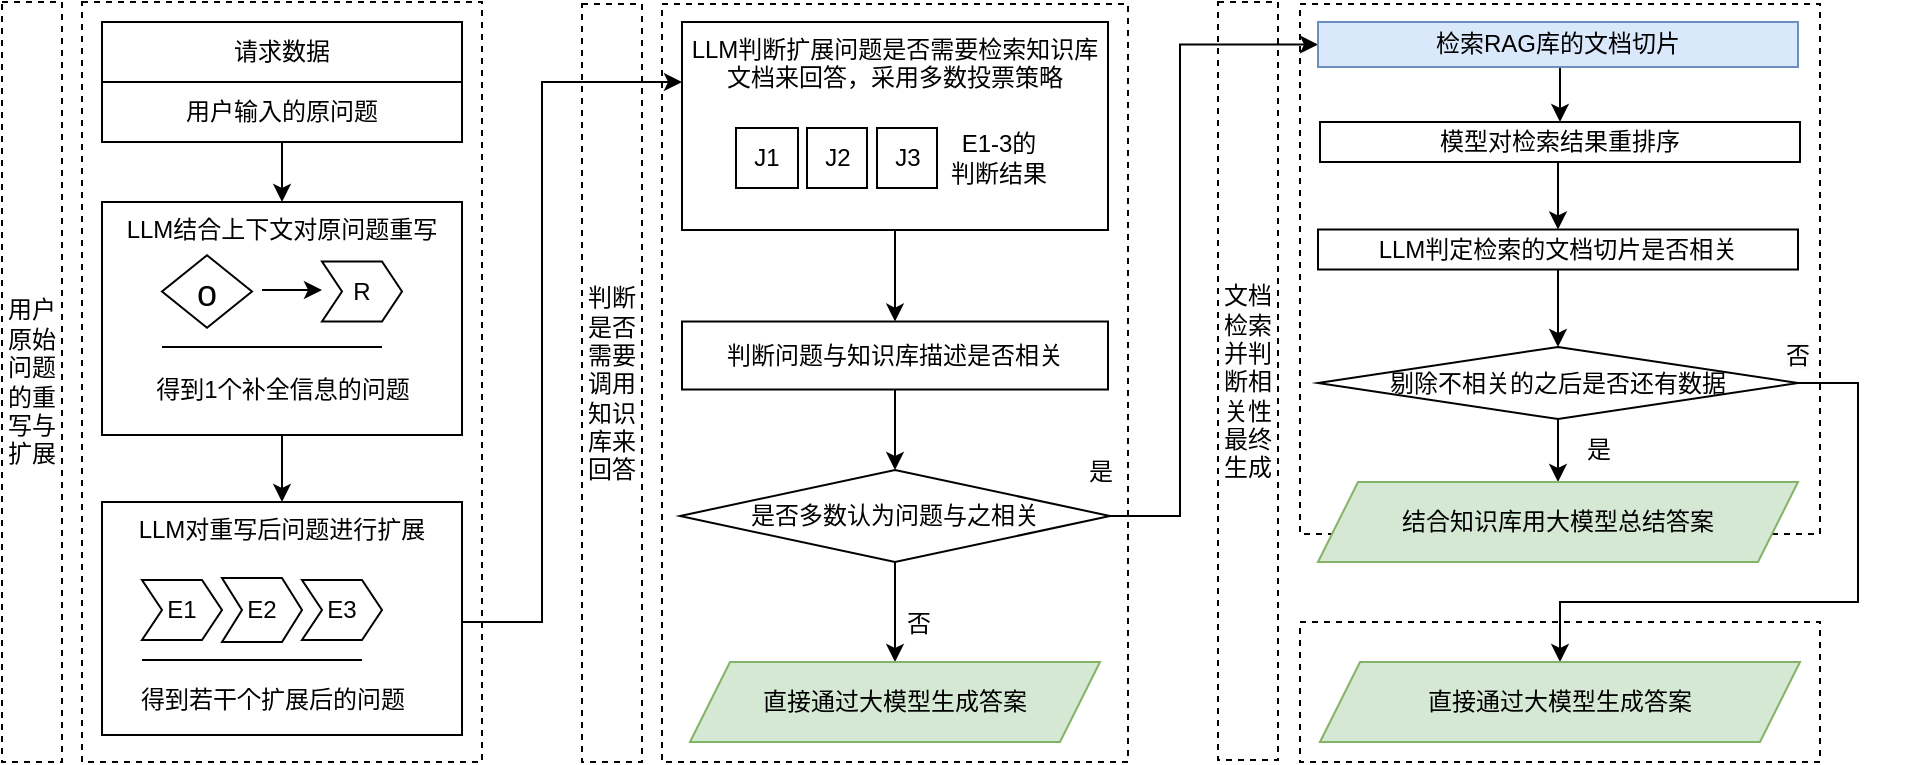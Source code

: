 <mxfile version="20.8.16" type="device"><diagram id="xMXW9Uo_IGljZNV8ry3f" name="问答流程图"><mxGraphModel dx="1242" dy="827" grid="0" gridSize="10" guides="1" tooltips="1" connect="1" arrows="1" fold="1" page="1" pageScale="1" pageWidth="1169" pageHeight="827" math="0" shadow="0"><root><mxCell id="0"/><mxCell id="1" parent="0"/><mxCell id="FsgQISd1LH2T6p4KLEe5-5" value="" style="rounded=0;whiteSpace=wrap;html=1;dashed=1;fillColor=none;" parent="1" vertex="1"><mxGeometry x="689" y="81" width="260" height="265" as="geometry"/></mxCell><mxCell id="2X_0j4TkVOiRcLx9NtMT-1" value="" style="rounded=0;whiteSpace=wrap;html=1;dashed=1;fillColor=none;" parent="1" vertex="1"><mxGeometry x="689" y="390" width="260" height="70" as="geometry"/></mxCell><mxCell id="4t5ncPkYwGLC8xgN8YPT-1" value="&lt;meta charset=&quot;utf-8&quot;&gt;&lt;span style=&quot;color: rgb(0, 0, 0); font-family: Helvetica; font-size: 12px; font-style: normal; font-variant-ligatures: normal; font-variant-caps: normal; font-weight: 400; letter-spacing: normal; orphans: 2; text-align: center; text-indent: 0px; text-transform: none; widows: 2; word-spacing: 0px; -webkit-text-stroke-width: 0px; background-color: rgb(251, 251, 251); text-decoration-thickness: initial; text-decoration-style: initial; text-decoration-color: initial; float: none; display: inline !important;&quot;&gt;问题重写&lt;/span&gt;" style="rounded=0;whiteSpace=wrap;html=1;dashed=1;fillColor=none;" parent="1" vertex="1"><mxGeometry x="80" y="80" width="200" height="380" as="geometry"/></mxCell><mxCell id="4t5ncPkYwGLC8xgN8YPT-3" value="LLM对重写后问题进行扩展" style="rounded=0;whiteSpace=wrap;html=1;verticalAlign=top;" parent="1" vertex="1"><mxGeometry x="90" y="330" width="180" height="116.5" as="geometry"/></mxCell><mxCell id="4t5ncPkYwGLC8xgN8YPT-4" value="" style="endArrow=none;html=1;rounded=0;" parent="1" edge="1"><mxGeometry width="50" height="50" relative="1" as="geometry"><mxPoint x="110" y="409" as="sourcePoint"/><mxPoint x="220" y="409" as="targetPoint"/></mxGeometry></mxCell><mxCell id="4t5ncPkYwGLC8xgN8YPT-6" value="得到若干个扩展后的问题" style="text;html=1;align=center;verticalAlign=middle;resizable=0;points=[];autosize=1;strokeColor=none;fillColor=none;" parent="1" vertex="1"><mxGeometry x="95" y="414" width="160" height="30" as="geometry"/></mxCell><mxCell id="4t5ncPkYwGLC8xgN8YPT-8" value="E1" style="shape=step;perimeter=stepPerimeter;whiteSpace=wrap;html=1;fixedSize=1;size=10;" parent="1" vertex="1"><mxGeometry x="110" y="369" width="40" height="30" as="geometry"/></mxCell><mxCell id="4t5ncPkYwGLC8xgN8YPT-9" value="E2" style="shape=step;perimeter=stepPerimeter;whiteSpace=wrap;html=1;fixedSize=1;size=10;" parent="1" vertex="1"><mxGeometry x="150" y="368" width="40" height="32" as="geometry"/></mxCell><mxCell id="4t5ncPkYwGLC8xgN8YPT-10" value="E3" style="shape=step;perimeter=stepPerimeter;whiteSpace=wrap;html=1;fixedSize=1;size=10;" parent="1" vertex="1"><mxGeometry x="190" y="369" width="40" height="30" as="geometry"/></mxCell><mxCell id="4t5ncPkYwGLC8xgN8YPT-12" value="用户原始问题的重写与扩展" style="rounded=0;whiteSpace=wrap;html=1;dashed=1;fillColor=none;" parent="1" vertex="1"><mxGeometry x="40" y="80" width="30" height="380" as="geometry"/></mxCell><mxCell id="4t5ncPkYwGLC8xgN8YPT-16" style="edgeStyle=orthogonalEdgeStyle;rounded=0;orthogonalLoop=1;jettySize=auto;html=1;entryX=0.5;entryY=0;entryDx=0;entryDy=0;" parent="1" source="4t5ncPkYwGLC8xgN8YPT-13" target="8svtO1iy2ASNzOTCCchG-14" edge="1"><mxGeometry relative="1" as="geometry"><mxPoint x="180" y="170" as="targetPoint"/></mxGeometry></mxCell><mxCell id="4t5ncPkYwGLC8xgN8YPT-13" value="请求数据" style="swimlane;fontStyle=0;childLayout=stackLayout;horizontal=1;startSize=30;horizontalStack=0;resizeParent=1;resizeParentMax=0;resizeLast=0;collapsible=0;marginBottom=0;whiteSpace=wrap;html=1;" parent="1" vertex="1"><mxGeometry x="90" y="90" width="180" height="60" as="geometry"/></mxCell><mxCell id="4t5ncPkYwGLC8xgN8YPT-14" value="用户输入的原问题" style="text;strokeColor=none;fillColor=none;align=center;verticalAlign=middle;spacingLeft=4;spacingRight=4;overflow=hidden;points=[[0,0.5],[1,0.5]];portConstraint=eastwest;rotatable=0;whiteSpace=wrap;html=1;" parent="4t5ncPkYwGLC8xgN8YPT-13" vertex="1"><mxGeometry y="30" width="180" height="30" as="geometry"/></mxCell><mxCell id="rxJRogpx3U9qMS43dBn2-1" value="" style="rounded=0;whiteSpace=wrap;html=1;dashed=1;fillColor=none;" parent="1" vertex="1"><mxGeometry x="370" y="81" width="233" height="379" as="geometry"/></mxCell><mxCell id="rxJRogpx3U9qMS43dBn2-3" value="LLM判断扩展问题是否需要检索&lt;span style=&quot;background-color: initial;&quot;&gt;知识库文档来回答，采用多数投票策略&lt;/span&gt;" style="rounded=0;whiteSpace=wrap;html=1;verticalAlign=top;" parent="1" vertex="1"><mxGeometry x="380" y="90" width="213" height="104" as="geometry"/></mxCell><mxCell id="rxJRogpx3U9qMS43dBn2-4" value="J2" style="rounded=0;whiteSpace=wrap;html=1;" parent="1" vertex="1"><mxGeometry x="442.5" y="143" width="30" height="30" as="geometry"/></mxCell><mxCell id="rxJRogpx3U9qMS43dBn2-5" value="J1" style="rounded=0;whiteSpace=wrap;html=1;" parent="1" vertex="1"><mxGeometry x="407" y="143" width="31" height="30" as="geometry"/></mxCell><mxCell id="rxJRogpx3U9qMS43dBn2-6" value="J3" style="rounded=0;whiteSpace=wrap;html=1;" parent="1" vertex="1"><mxGeometry x="477.5" y="143" width="30" height="30" as="geometry"/></mxCell><mxCell id="rxJRogpx3U9qMS43dBn2-7" value="E1-3的&lt;div&gt;判断结果&lt;/div&gt;" style="text;html=1;align=center;verticalAlign=middle;resizable=0;points=[];autosize=1;strokeColor=none;fillColor=none;" parent="1" vertex="1"><mxGeometry x="502.5" y="138" width="70" height="40" as="geometry"/></mxCell><mxCell id="rxJRogpx3U9qMS43dBn2-8" style="edgeStyle=orthogonalEdgeStyle;rounded=0;orthogonalLoop=1;jettySize=auto;html=1;exitX=0.5;exitY=1;exitDx=0;exitDy=0;entryX=0.5;entryY=0;entryDx=0;entryDy=0;" parent="1" source="rxJRogpx3U9qMS43dBn2-9" target="rxJRogpx3U9qMS43dBn2-14" edge="1"><mxGeometry relative="1" as="geometry"><mxPoint x="480.0" y="241" as="targetPoint"/></mxGeometry></mxCell><mxCell id="zy8RCt8LrtVEhTNk36q6-2" style="edgeStyle=orthogonalEdgeStyle;rounded=0;orthogonalLoop=1;jettySize=auto;html=1;entryX=0;entryY=0.5;entryDx=0;entryDy=0;exitX=1;exitY=0.5;exitDx=0;exitDy=0;" parent="1" source="rxJRogpx3U9qMS43dBn2-9" target="rxJRogpx3U9qMS43dBn2-17" edge="1"><mxGeometry relative="1" as="geometry"><Array as="points"><mxPoint x="629" y="337"/><mxPoint x="629" y="101"/></Array></mxGeometry></mxCell><mxCell id="rxJRogpx3U9qMS43dBn2-9" value="是否多数认为问题与之相关" style="rhombus;whiteSpace=wrap;html=1;" parent="1" vertex="1"><mxGeometry x="379" y="314" width="215" height="46" as="geometry"/></mxCell><mxCell id="rxJRogpx3U9qMS43dBn2-11" value="否" style="text;html=1;align=center;verticalAlign=middle;resizable=0;points=[];autosize=1;strokeColor=none;fillColor=none;" parent="1" vertex="1"><mxGeometry x="477.5" y="376" width="40" height="30" as="geometry"/></mxCell><mxCell id="rxJRogpx3U9qMS43dBn2-12" value="判断是否需要调用知识库来回答" style="rounded=0;whiteSpace=wrap;html=1;dashed=1;fillColor=none;" parent="1" vertex="1"><mxGeometry x="330" y="81" width="30" height="379" as="geometry"/></mxCell><mxCell id="rxJRogpx3U9qMS43dBn2-13" value="是" style="text;html=1;align=center;verticalAlign=middle;resizable=0;points=[];autosize=1;strokeColor=none;fillColor=none;" parent="1" vertex="1"><mxGeometry x="569" y="300" width="40" height="30" as="geometry"/></mxCell><mxCell id="rxJRogpx3U9qMS43dBn2-14" value="直接通过大模型生成答案" style="shape=parallelogram;perimeter=parallelogramPerimeter;whiteSpace=wrap;html=1;fixedSize=1;fillColor=#d5e8d4;strokeColor=#82b366;" parent="1" vertex="1"><mxGeometry x="384" y="410" width="205" height="40" as="geometry"/></mxCell><mxCell id="zy8RCt8LrtVEhTNk36q6-3" style="edgeStyle=orthogonalEdgeStyle;rounded=0;orthogonalLoop=1;jettySize=auto;html=1;exitX=0.5;exitY=1;exitDx=0;exitDy=0;entryX=0.5;entryY=0;entryDx=0;entryDy=0;" parent="1" source="rxJRogpx3U9qMS43dBn2-17" target="zy8RCt8LrtVEhTNk36q6-1" edge="1"><mxGeometry relative="1" as="geometry"/></mxCell><mxCell id="rxJRogpx3U9qMS43dBn2-17" value="检索RAG库的文档切片" style="rounded=0;whiteSpace=wrap;html=1;fillColor=#dae8fc;strokeColor=#6c8ebf;" parent="1" vertex="1"><mxGeometry x="698" y="90" width="240" height="22.5" as="geometry"/></mxCell><mxCell id="zy8RCt8LrtVEhTNk36q6-1" value="模型对检索结果重排序" style="rounded=0;whiteSpace=wrap;html=1;verticalAlign=middle;" parent="1" vertex="1"><mxGeometry x="699" y="140" width="240" height="20" as="geometry"/></mxCell><mxCell id="FsgQISd1LH2T6p4KLEe5-3" style="edgeStyle=orthogonalEdgeStyle;rounded=0;orthogonalLoop=1;jettySize=auto;html=1;exitX=0.5;exitY=1;exitDx=0;exitDy=0;entryX=0.5;entryY=0;entryDx=0;entryDy=0;" parent="1" source="FsgQISd1LH2T6p4KLEe5-1" target="FsgQISd1LH2T6p4KLEe5-2" edge="1"><mxGeometry relative="1" as="geometry"/></mxCell><mxCell id="2X_0j4TkVOiRcLx9NtMT-2" style="edgeStyle=orthogonalEdgeStyle;rounded=0;orthogonalLoop=1;jettySize=auto;html=1;entryX=0.5;entryY=0;entryDx=0;entryDy=0;" parent="1" source="FsgQISd1LH2T6p4KLEe5-1" target="FsgQISd1LH2T6p4KLEe5-6" edge="1"><mxGeometry relative="1" as="geometry"><Array as="points"><mxPoint x="968" y="271"/><mxPoint x="968" y="380"/><mxPoint x="819" y="380"/></Array></mxGeometry></mxCell><mxCell id="FsgQISd1LH2T6p4KLEe5-1" value="剔除不相关的之后是否还有数据" style="rhombus;whiteSpace=wrap;html=1;" parent="1" vertex="1"><mxGeometry x="698" y="252.5" width="240" height="36" as="geometry"/></mxCell><mxCell id="FsgQISd1LH2T6p4KLEe5-2" value="结合知识库用大模型总结答案" style="shape=parallelogram;perimeter=parallelogramPerimeter;whiteSpace=wrap;html=1;fixedSize=1;fillColor=#d5e8d4;strokeColor=#82b366;" parent="1" vertex="1"><mxGeometry x="698" y="320" width="240" height="40" as="geometry"/></mxCell><mxCell id="FsgQISd1LH2T6p4KLEe5-4" value="是" style="text;html=1;align=center;verticalAlign=middle;resizable=0;points=[];autosize=1;strokeColor=none;fillColor=none;" parent="1" vertex="1"><mxGeometry x="818" y="288.5" width="40" height="30" as="geometry"/></mxCell><mxCell id="FsgQISd1LH2T6p4KLEe5-6" value="直接通过大模型生成答案" style="shape=parallelogram;perimeter=parallelogramPerimeter;whiteSpace=wrap;html=1;fixedSize=1;fillColor=#d5e8d4;strokeColor=#82b366;" parent="1" vertex="1"><mxGeometry x="699" y="410" width="240" height="40" as="geometry"/></mxCell><mxCell id="k5le039H8Ctma-MrDCUP-7" style="edgeStyle=orthogonalEdgeStyle;rounded=0;orthogonalLoop=1;jettySize=auto;html=1;entryX=0.5;entryY=0;entryDx=0;entryDy=0;exitX=0.5;exitY=1;exitDx=0;exitDy=0;" parent="1" source="8svtO1iy2ASNzOTCCchG-19" target="rxJRogpx3U9qMS43dBn2-9" edge="1"><mxGeometry relative="1" as="geometry"><mxPoint x="480" y="280" as="targetPoint"/><mxPoint x="470" y="310" as="sourcePoint"/></mxGeometry></mxCell><mxCell id="8svtO1iy2ASNzOTCCchG-2" value="LLM判定检索的文档切片是否相关" style="rounded=0;whiteSpace=wrap;html=1;verticalAlign=middle;" parent="1" vertex="1"><mxGeometry x="698" y="193.75" width="240" height="20" as="geometry"/></mxCell><mxCell id="8svtO1iy2ASNzOTCCchG-6" style="edgeStyle=orthogonalEdgeStyle;rounded=0;orthogonalLoop=1;jettySize=auto;html=1;entryX=0.5;entryY=0;entryDx=0;entryDy=0;exitX=0.5;exitY=1;exitDx=0;exitDy=0;" parent="1" source="8svtO1iy2ASNzOTCCchG-2" target="FsgQISd1LH2T6p4KLEe5-1" edge="1"><mxGeometry relative="1" as="geometry"><mxPoint x="828" y="215" as="targetPoint"/><mxPoint x="818" y="230" as="sourcePoint"/><Array as="points"/></mxGeometry></mxCell><mxCell id="8svtO1iy2ASNzOTCCchG-7" value="&lt;span style=&quot;color: rgb(0, 0, 0); font-family: Helvetica; font-size: 12px; font-style: normal; font-variant-ligatures: normal; font-variant-caps: normal; font-weight: 400; letter-spacing: normal; orphans: 2; text-align: center; text-indent: 0px; text-transform: none; widows: 2; word-spacing: 0px; -webkit-text-stroke-width: 0px; background-color: rgb(251, 251, 251); text-decoration-thickness: initial; text-decoration-style: initial; text-decoration-color: initial; float: none; display: inline !important;&quot;&gt;否&lt;br&gt;&lt;br&gt;&lt;/span&gt;" style="text;whiteSpace=wrap;html=1;fontSize=20;fontFamily=Architects Daughter;" parent="1" vertex="1"><mxGeometry x="930" y="236" width="73" height="50" as="geometry"/></mxCell><mxCell id="8svtO1iy2ASNzOTCCchG-10" style="edgeStyle=orthogonalEdgeStyle;rounded=0;orthogonalLoop=1;jettySize=auto;html=1;exitX=1;exitY=0.5;exitDx=0;exitDy=0;" parent="1" source="4t5ncPkYwGLC8xgN8YPT-3" edge="1"><mxGeometry relative="1" as="geometry"><Array as="points"><mxPoint x="270" y="390"/><mxPoint x="310" y="390"/><mxPoint x="310" y="120"/></Array><mxPoint x="310" y="370" as="sourcePoint"/><mxPoint x="380" y="120" as="targetPoint"/></mxGeometry></mxCell><mxCell id="8svtO1iy2ASNzOTCCchG-14" value="LLM结合上下文对原问题重写" style="rounded=0;whiteSpace=wrap;html=1;verticalAlign=top;" parent="1" vertex="1"><mxGeometry x="90" y="180" width="180" height="116.5" as="geometry"/></mxCell><mxCell id="8svtO1iy2ASNzOTCCchG-17" style="edgeStyle=orthogonalEdgeStyle;rounded=0;orthogonalLoop=1;jettySize=auto;html=1;entryX=0.5;entryY=0;entryDx=0;entryDy=0;exitX=0.5;exitY=1;exitDx=0;exitDy=0;" parent="1" source="8svtO1iy2ASNzOTCCchG-14" target="4t5ncPkYwGLC8xgN8YPT-3" edge="1"><mxGeometry relative="1" as="geometry"><mxPoint x="480" y="280" as="targetPoint"/><mxPoint x="480" y="240" as="sourcePoint"/></mxGeometry></mxCell><mxCell id="8svtO1iy2ASNzOTCCchG-19" value="判断问题与知识库描述是否相关" style="rounded=0;whiteSpace=wrap;html=1;verticalAlign=middle;" parent="1" vertex="1"><mxGeometry x="380" y="239.76" width="213" height="34" as="geometry"/></mxCell><mxCell id="QMSHa1ghLumsY6jvVBRd-1" value="文档检索并判断相关性&lt;span style=&quot;border-color: var(--border-color); background-color: initial;&quot;&gt;最终&lt;/span&gt;&lt;span style=&quot;border-color: var(--border-color); background-color: initial;&quot;&gt;生&lt;/span&gt;&lt;span style=&quot;border-color: var(--border-color); background-color: initial;&quot;&gt;成&lt;/span&gt;" style="rounded=0;whiteSpace=wrap;html=1;dashed=1;fillColor=none;" parent="1" vertex="1"><mxGeometry x="648" y="80" width="30" height="379" as="geometry"/></mxCell><mxCell id="QMSHa1ghLumsY6jvVBRd-5" style="edgeStyle=orthogonalEdgeStyle;rounded=0;orthogonalLoop=1;jettySize=auto;html=1;entryX=0.5;entryY=0;entryDx=0;entryDy=0;exitX=0.5;exitY=1;exitDx=0;exitDy=0;" parent="1" source="zy8RCt8LrtVEhTNk36q6-1" target="8svtO1iy2ASNzOTCCchG-2" edge="1"><mxGeometry relative="1" as="geometry"><mxPoint x="828" y="262.5" as="targetPoint"/><mxPoint x="828" y="223.75" as="sourcePoint"/><Array as="points"/></mxGeometry></mxCell><mxCell id="Xthufwny71BCjVTDUWY9-7" value="R" style="shape=step;perimeter=stepPerimeter;whiteSpace=wrap;html=1;fixedSize=1;size=10;" parent="1" vertex="1"><mxGeometry x="200" y="209.76" width="40" height="30" as="geometry"/></mxCell><mxCell id="Xthufwny71BCjVTDUWY9-8" value="&lt;p style=&quot;line-height: 100%;&quot;&gt;&lt;font style=&quot;font-size: 18px;&quot; face=&quot;Helvetica&quot;&gt;o&lt;/font&gt;&lt;/p&gt;" style="rhombus;whiteSpace=wrap;html=1;sketch=0;hachureGap=4;jiggle=2;curveFitting=1;fontFamily=Architects Daughter;fontSource=https%3A%2F%2Ffonts.googleapis.com%2Fcss%3Ffamily%3DArchitects%2BDaughter;fontSize=20;" parent="1" vertex="1"><mxGeometry x="120" y="206.63" width="45" height="36.25" as="geometry"/></mxCell><mxCell id="Xthufwny71BCjVTDUWY9-11" value="" style="endArrow=none;html=1;rounded=0;" parent="1" edge="1"><mxGeometry width="50" height="50" relative="1" as="geometry"><mxPoint x="120" y="252.5" as="sourcePoint"/><mxPoint x="230" y="252.5" as="targetPoint"/></mxGeometry></mxCell><mxCell id="Xthufwny71BCjVTDUWY9-13" value="得到1个补全信息的问题" style="text;html=1;align=center;verticalAlign=middle;resizable=0;points=[];autosize=1;strokeColor=none;fillColor=none;" parent="1" vertex="1"><mxGeometry x="105" y="258.5" width="150" height="30" as="geometry"/></mxCell><mxCell id="Xthufwny71BCjVTDUWY9-15" value="" style="endArrow=classic;html=1;rounded=0;hachureGap=4;fontFamily=Helvetica;fontSize=18;" parent="1" edge="1"><mxGeometry width="50" height="50" relative="1" as="geometry"><mxPoint x="170" y="224" as="sourcePoint"/><mxPoint x="200" y="224" as="targetPoint"/></mxGeometry></mxCell><mxCell id="Gysk1ZctPZLaWazXzcKi-5" style="edgeStyle=orthogonalEdgeStyle;rounded=0;orthogonalLoop=1;jettySize=auto;html=1;exitX=0.5;exitY=1;exitDx=0;exitDy=0;entryX=0.5;entryY=0;entryDx=0;entryDy=0;" parent="1" source="rxJRogpx3U9qMS43dBn2-3" target="8svtO1iy2ASNzOTCCchG-19" edge="1"><mxGeometry relative="1" as="geometry"><mxPoint x="482" y="248" as="targetPoint"/><mxPoint x="492.5" y="294" as="sourcePoint"/></mxGeometry></mxCell></root></mxGraphModel></diagram></mxfile>